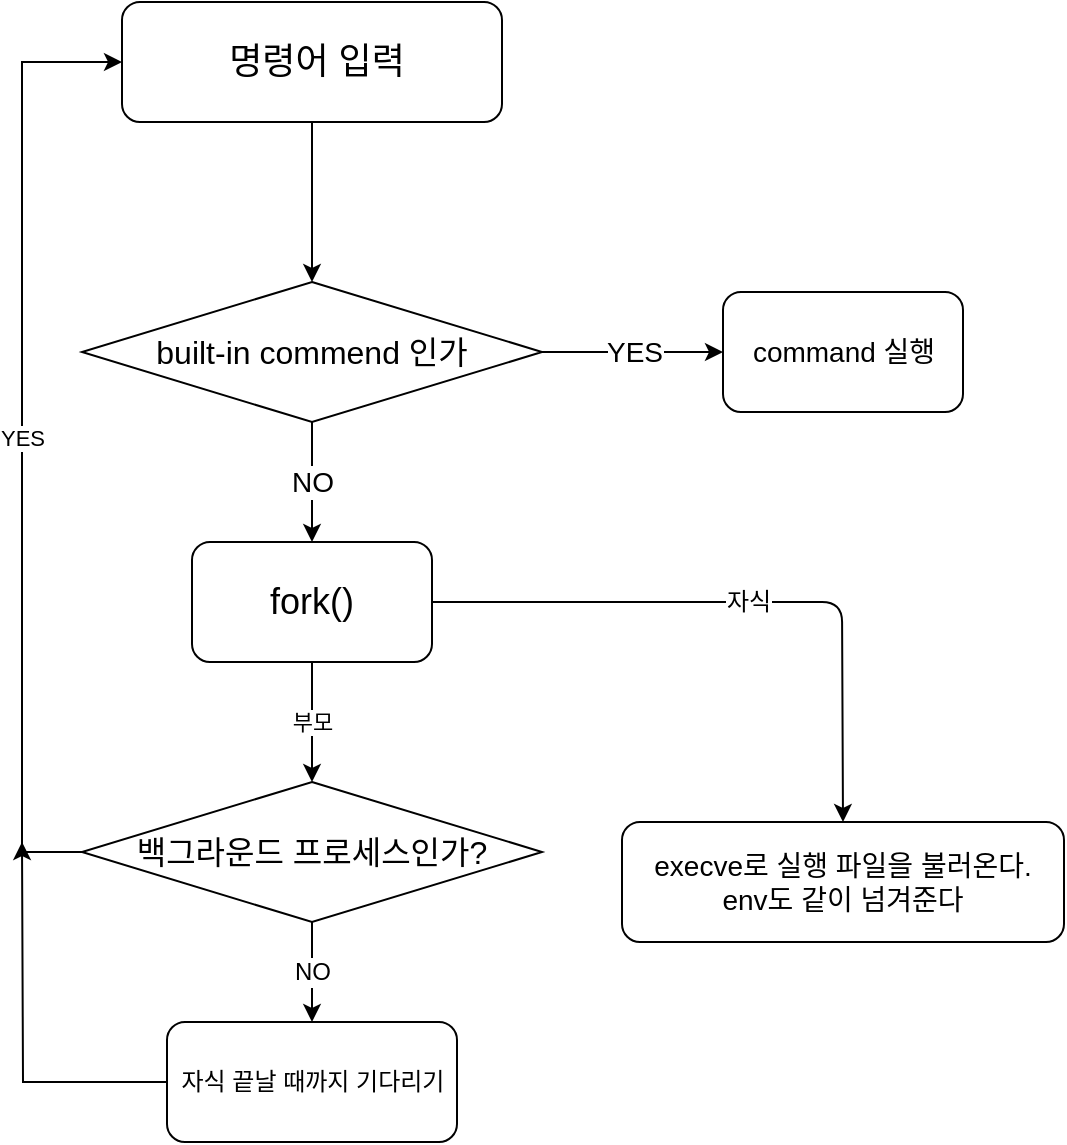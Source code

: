 <mxfile version="13.10.0" type="github" pages="2">
  <diagram id="R4cPaEtcHPXe7eK97aWt" name="Page-1">
    <mxGraphModel dx="1061" dy="998" grid="1" gridSize="10" guides="1" tooltips="1" connect="1" arrows="1" fold="1" page="1" pageScale="1" pageWidth="827" pageHeight="1169" math="0" shadow="0">
      <root>
        <mxCell id="0" />
        <mxCell id="1" parent="0" />
        <mxCell id="5YZSUBnvmhxX3WKnV-cV-1" value="NO" style="edgeStyle=orthogonalEdgeStyle;rounded=0;orthogonalLoop=1;jettySize=auto;html=1;exitX=0.5;exitY=1;exitDx=0;exitDy=0;entryX=0.5;entryY=0;entryDx=0;entryDy=0;fontSize=14;" edge="1" parent="1" source="5YZSUBnvmhxX3WKnV-cV-3" target="5YZSUBnvmhxX3WKnV-cV-7">
          <mxGeometry relative="1" as="geometry" />
        </mxCell>
        <mxCell id="5YZSUBnvmhxX3WKnV-cV-2" value="YES" style="edgeStyle=orthogonalEdgeStyle;rounded=0;orthogonalLoop=1;jettySize=auto;html=1;exitX=1;exitY=0.5;exitDx=0;exitDy=0;fontSize=14;" edge="1" parent="1" source="5YZSUBnvmhxX3WKnV-cV-3" target="5YZSUBnvmhxX3WKnV-cV-10">
          <mxGeometry relative="1" as="geometry">
            <mxPoint x="590" y="275" as="targetPoint" />
          </mxGeometry>
        </mxCell>
        <mxCell id="5YZSUBnvmhxX3WKnV-cV-3" value="&lt;font style=&quot;font-size: 16px&quot;&gt;built-in commend 인가&lt;/font&gt;" style="rhombus;whiteSpace=wrap;html=1;" vertex="1" parent="1">
          <mxGeometry x="280" y="240" width="230" height="70" as="geometry" />
        </mxCell>
        <mxCell id="5YZSUBnvmhxX3WKnV-cV-4" value="&lt;font style=&quot;font-size: 18px&quot;&gt;&amp;nbsp;명령어 입력&lt;/font&gt;" style="rounded=1;whiteSpace=wrap;html=1;" vertex="1" parent="1">
          <mxGeometry x="300" y="100" width="190" height="60" as="geometry" />
        </mxCell>
        <mxCell id="5YZSUBnvmhxX3WKnV-cV-5" value="" style="endArrow=classic;html=1;exitX=0.5;exitY=1;exitDx=0;exitDy=0;entryX=0.5;entryY=0;entryDx=0;entryDy=0;" edge="1" parent="1" source="5YZSUBnvmhxX3WKnV-cV-4" target="5YZSUBnvmhxX3WKnV-cV-3">
          <mxGeometry width="50" height="50" relative="1" as="geometry">
            <mxPoint x="485" y="710" as="sourcePoint" />
            <mxPoint x="535" y="660" as="targetPoint" />
          </mxGeometry>
        </mxCell>
        <mxCell id="5YZSUBnvmhxX3WKnV-cV-6" value="execve로 실행 파일을 불러온다.&lt;br&gt;env도 같이 넘겨준다" style="rounded=1;whiteSpace=wrap;html=1;fontSize=14;" vertex="1" parent="1">
          <mxGeometry x="550" y="510" width="221" height="60" as="geometry" />
        </mxCell>
        <mxCell id="5YZSUBnvmhxX3WKnV-cV-12" value="부모" style="edgeStyle=orthogonalEdgeStyle;rounded=0;orthogonalLoop=1;jettySize=auto;html=1;entryX=0.5;entryY=0;entryDx=0;entryDy=0;" edge="1" parent="1" source="5YZSUBnvmhxX3WKnV-cV-7" target="5YZSUBnvmhxX3WKnV-cV-8">
          <mxGeometry relative="1" as="geometry" />
        </mxCell>
        <mxCell id="5YZSUBnvmhxX3WKnV-cV-7" value="fork()" style="rounded=1;whiteSpace=wrap;html=1;fontSize=18;" vertex="1" parent="1">
          <mxGeometry x="335" y="370" width="120" height="60" as="geometry" />
        </mxCell>
        <mxCell id="5YZSUBnvmhxX3WKnV-cV-13" value="YES" style="edgeStyle=orthogonalEdgeStyle;rounded=0;orthogonalLoop=1;jettySize=auto;html=1;entryX=0;entryY=0.5;entryDx=0;entryDy=0;" edge="1" parent="1" source="5YZSUBnvmhxX3WKnV-cV-8" target="5YZSUBnvmhxX3WKnV-cV-4">
          <mxGeometry relative="1" as="geometry">
            <mxPoint x="240" y="120" as="targetPoint" />
            <Array as="points">
              <mxPoint x="250" y="525" />
              <mxPoint x="250" y="130" />
            </Array>
          </mxGeometry>
        </mxCell>
        <mxCell id="5YZSUBnvmhxX3WKnV-cV-15" value="NO" style="edgeStyle=orthogonalEdgeStyle;rounded=0;orthogonalLoop=1;jettySize=auto;html=1;entryX=0.5;entryY=0;entryDx=0;entryDy=0;fontSize=12;" edge="1" parent="1" source="5YZSUBnvmhxX3WKnV-cV-8" target="5YZSUBnvmhxX3WKnV-cV-14">
          <mxGeometry relative="1" as="geometry" />
        </mxCell>
        <mxCell id="5YZSUBnvmhxX3WKnV-cV-8" value="&lt;font size=&quot;3&quot;&gt;백그라운드 프로세스인가?&lt;/font&gt;" style="rhombus;whiteSpace=wrap;html=1;" vertex="1" parent="1">
          <mxGeometry x="280" y="490" width="230" height="70" as="geometry" />
        </mxCell>
        <mxCell id="5YZSUBnvmhxX3WKnV-cV-9" value="자식" style="endArrow=classic;html=1;fontSize=12;exitX=1;exitY=0.5;exitDx=0;exitDy=0;entryX=0.5;entryY=0;entryDx=0;entryDy=0;" edge="1" parent="1" source="5YZSUBnvmhxX3WKnV-cV-7" target="5YZSUBnvmhxX3WKnV-cV-6">
          <mxGeometry width="50" height="50" relative="1" as="geometry">
            <mxPoint x="640" y="710" as="sourcePoint" />
            <mxPoint x="690" y="660" as="targetPoint" />
            <Array as="points">
              <mxPoint x="660" y="400" />
            </Array>
          </mxGeometry>
        </mxCell>
        <mxCell id="5YZSUBnvmhxX3WKnV-cV-10" value="command 실행" style="rounded=1;whiteSpace=wrap;html=1;fontSize=14;" vertex="1" parent="1">
          <mxGeometry x="600.5" y="245" width="120" height="60" as="geometry" />
        </mxCell>
        <mxCell id="5YZSUBnvmhxX3WKnV-cV-16" style="edgeStyle=orthogonalEdgeStyle;rounded=0;orthogonalLoop=1;jettySize=auto;html=1;fontSize=12;" edge="1" parent="1" source="5YZSUBnvmhxX3WKnV-cV-14">
          <mxGeometry relative="1" as="geometry">
            <mxPoint x="250" y="520" as="targetPoint" />
          </mxGeometry>
        </mxCell>
        <mxCell id="5YZSUBnvmhxX3WKnV-cV-14" value="자식 끝날 때까지 기다리기" style="rounded=1;whiteSpace=wrap;html=1;fontSize=12;" vertex="1" parent="1">
          <mxGeometry x="322.5" y="610" width="145" height="60" as="geometry" />
        </mxCell>
      </root>
    </mxGraphModel>
  </diagram>
  <diagram id="3v97u_eHs8XFbpnmTfma" name="Page-2">
    <mxGraphModel dx="1512" dy="1354" grid="1" gridSize="10" guides="1" tooltips="1" connect="1" arrows="1" fold="1" page="1" pageScale="1" pageWidth="827" pageHeight="1169" math="0" shadow="0">
      <root>
        <mxCell id="JZxj2HLR1V-IlHr3YhoW-0" />
        <mxCell id="JZxj2HLR1V-IlHr3YhoW-1" parent="JZxj2HLR1V-IlHr3YhoW-0" />
        <mxCell id="JZxj2HLR1V-IlHr3YhoW-5" value="stop signal" style="edgeStyle=orthogonalEdgeStyle;rounded=0;orthogonalLoop=1;jettySize=auto;html=1;entryX=0.5;entryY=0;entryDx=0;entryDy=0;fontSize=12;" edge="1" parent="JZxj2HLR1V-IlHr3YhoW-1" source="JZxj2HLR1V-IlHr3YhoW-3" target="JZxj2HLR1V-IlHr3YhoW-4">
          <mxGeometry relative="1" as="geometry" />
        </mxCell>
        <mxCell id="JZxj2HLR1V-IlHr3YhoW-6" value="intp signal, exit" style="edgeStyle=orthogonalEdgeStyle;rounded=0;orthogonalLoop=1;jettySize=auto;html=1;fontSize=12;entryX=0.5;entryY=0;entryDx=0;entryDy=0;" edge="1" parent="JZxj2HLR1V-IlHr3YhoW-1" source="JZxj2HLR1V-IlHr3YhoW-3" target="JZxj2HLR1V-IlHr3YhoW-7">
          <mxGeometry relative="1" as="geometry">
            <mxPoint x="230" y="260" as="targetPoint" />
          </mxGeometry>
        </mxCell>
        <mxCell id="JZxj2HLR1V-IlHr3YhoW-3" value="&lt;span&gt;child_pid = waitpid()&lt;/span&gt;" style="rhombus;whiteSpace=wrap;html=1;fontSize=12;" vertex="1" parent="JZxj2HLR1V-IlHr3YhoW-1">
          <mxGeometry x="299" y="140" width="230" height="60" as="geometry" />
        </mxCell>
        <mxCell id="JZxj2HLR1V-IlHr3YhoW-4" value="job state를 ST로 설정" style="rounded=1;whiteSpace=wrap;html=1;fontSize=12;" vertex="1" parent="JZxj2HLR1V-IlHr3YhoW-1">
          <mxGeometry x="347" y="280" width="134" height="60" as="geometry" />
        </mxCell>
        <mxCell id="JZxj2HLR1V-IlHr3YhoW-7" value="delete job()" style="rounded=1;whiteSpace=wrap;html=1;fontSize=12;" vertex="1" parent="JZxj2HLR1V-IlHr3YhoW-1">
          <mxGeometry x="170" y="280" width="120" height="60" as="geometry" />
        </mxCell>
      </root>
    </mxGraphModel>
  </diagram>
</mxfile>
